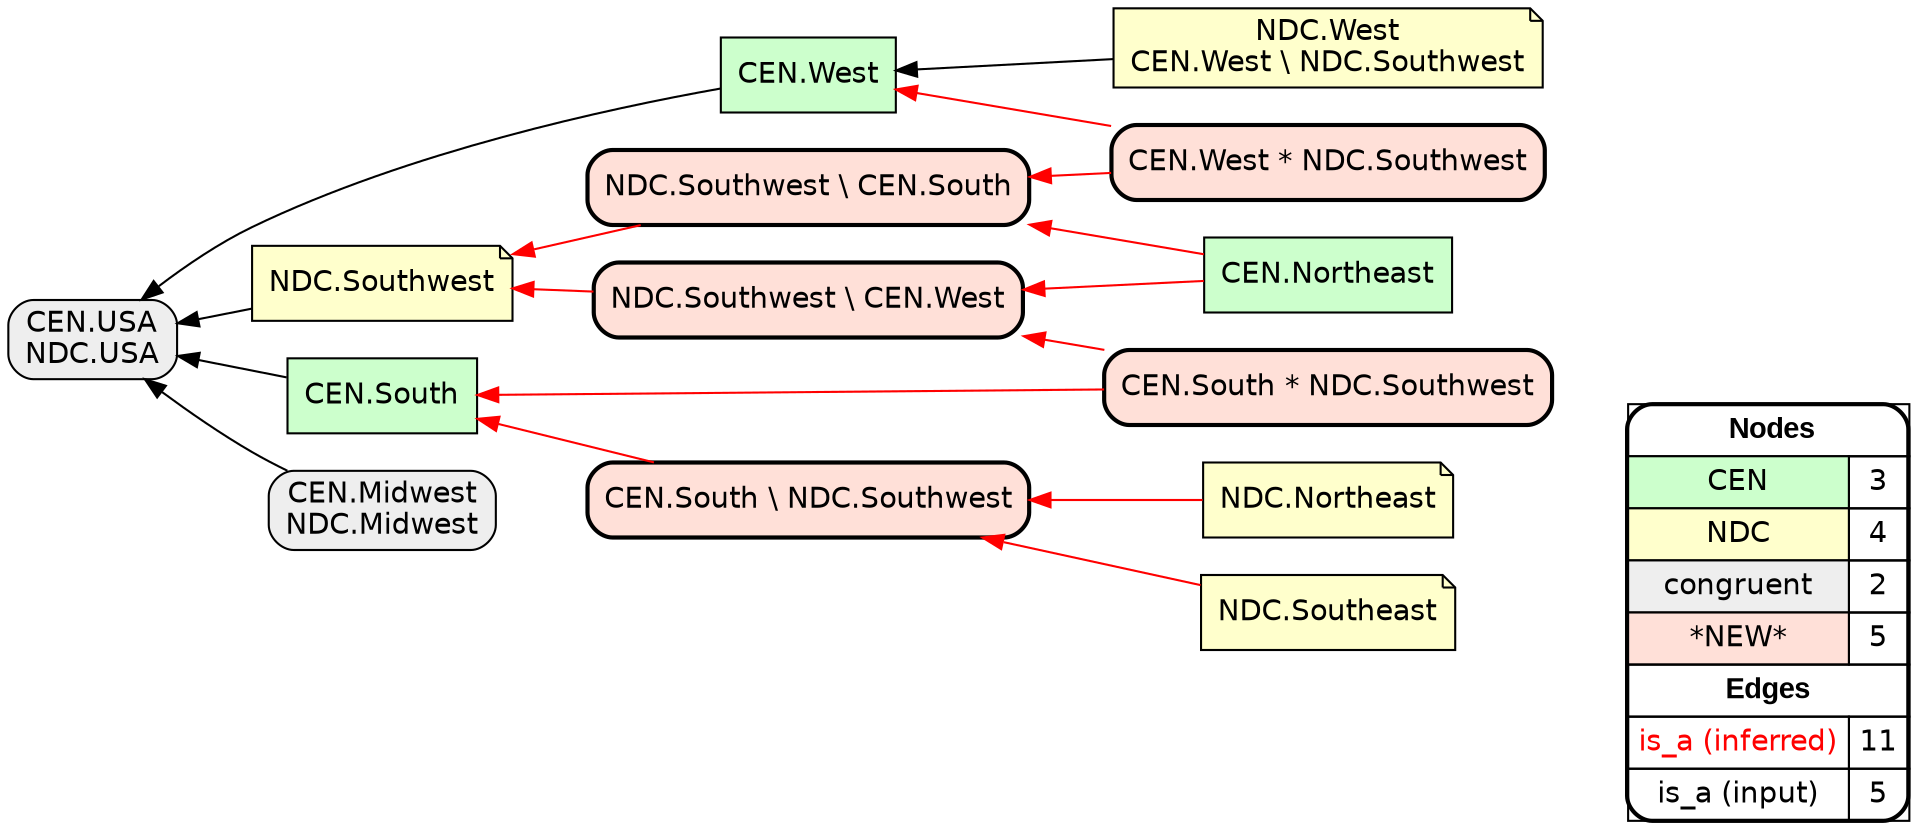 digraph{
rankdir=RL
node[shape=box style=filled fillcolor="#CCFFCC" fontname="helvetica"] 
"CEN.South"
"CEN.West"
"CEN.Northeast"
node[shape=note style=filled fillcolor="#FFFFCC" fontname="helvetica"] 
"NDC.Northeast"
"NDC.West\nCEN.West \\ NDC.Southwest"
"NDC.Southeast"
"NDC.Southwest"
node[shape=box style="filled,rounded" fillcolor="#EEEEEE" fontname="helvetica"] 
"CEN.Midwest\nNDC.Midwest"
"CEN.USA\nNDC.USA"
node[shape=box style="filled,rounded,bold" fillcolor="#FFE0D8" fontname="helvetica"] 
"CEN.South * NDC.Southwest"
"NDC.Southwest \\ CEN.West"
"CEN.South \\ NDC.Southwest"
"CEN.West * NDC.Southwest"
"NDC.Southwest \\ CEN.South"
edge[arrowhead=normal style=dotted color="#000000" constraint=true penwidth=1]
edge[arrowhead=normal style=solid color="#FF0000" constraint=true penwidth=1]
"CEN.South \\ NDC.Southwest" -> "CEN.South"
"NDC.Southwest \\ CEN.South" -> "NDC.Southwest"
"CEN.South * NDC.Southwest" -> "NDC.Southwest \\ CEN.West"
"NDC.Southeast" -> "CEN.South \\ NDC.Southwest"
"NDC.Southwest \\ CEN.West" -> "NDC.Southwest"
"CEN.West * NDC.Southwest" -> "CEN.West"
"NDC.Northeast" -> "CEN.South \\ NDC.Southwest"
"CEN.Northeast" -> "NDC.Southwest \\ CEN.South"
"CEN.South * NDC.Southwest" -> "CEN.South"
"CEN.Northeast" -> "NDC.Southwest \\ CEN.West"
"CEN.West * NDC.Southwest" -> "NDC.Southwest \\ CEN.South"
edge[arrowhead=normal style=solid color="#000000" constraint=true penwidth=1]
"CEN.Midwest\nNDC.Midwest" -> "CEN.USA\nNDC.USA"
"NDC.Southwest" -> "CEN.USA\nNDC.USA"
"NDC.West\nCEN.West \\ NDC.Southwest" -> "CEN.West"
"CEN.West" -> "CEN.USA\nNDC.USA"
"CEN.South" -> "CEN.USA\nNDC.USA"
node[shape=box] 
{rank=source Legend [fillcolor= white margin=0 label=< 
 <TABLE BORDER="0" CELLBORDER="1" CELLSPACING="0" CELLPADDING="4"> 
<TR> <TD COLSPAN="2"><font face="Arial Black"> Nodes</font></TD> </TR> 
<TR> 
 <TD bgcolor="#CCFFCC" fontname="helvetica">CEN</TD> 
 <TD>3</TD> 
 </TR> 
<TR> 
 <TD bgcolor="#FFFFCC" fontname="helvetica">NDC</TD> 
 <TD>4</TD> 
 </TR> 
<TR> 
 <TD bgcolor="#EEEEEE" fontname="helvetica">congruent</TD> 
 <TD>2</TD> 
 </TR> 
<TR> 
 <TD bgcolor="#FFE0D8" fontname="helvetica">*NEW*</TD> 
 <TD>5</TD> 
 </TR> 
<TR> <TD COLSPAN="2"><font face = "Arial Black"> Edges </font></TD> </TR> 
<TR> 
 <TD><font color ="#FF0000">is_a (inferred)</font></TD><TD>11</TD>
</TR>
<TR> 
 <TD><font color ="#000000">is_a (input)</font></TD><TD>5</TD>
</TR>
</TABLE> 
 >] } 
}